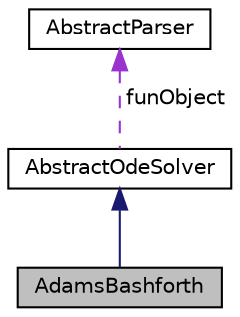 digraph "AdamsBashforth"
{
 // LATEX_PDF_SIZE
  edge [fontname="Helvetica",fontsize="10",labelfontname="Helvetica",labelfontsize="10"];
  node [fontname="Helvetica",fontsize="10",shape=record];
  Node1 [label="AdamsBashforth",height=0.2,width=0.4,color="black", fillcolor="grey75", style="filled", fontcolor="black",tooltip=" "];
  Node2 -> Node1 [dir="back",color="midnightblue",fontsize="10",style="solid"];
  Node2 [label="AbstractOdeSolver",height=0.2,width=0.4,color="black", fillcolor="white", style="filled",URL="$classAbstractOdeSolver.html",tooltip=" "];
  Node3 -> Node2 [dir="back",color="darkorchid3",fontsize="10",style="dashed",label=" funObject" ];
  Node3 [label="AbstractParser",height=0.2,width=0.4,color="black", fillcolor="white", style="filled",URL="$classAbstractParser.html",tooltip=" "];
}
